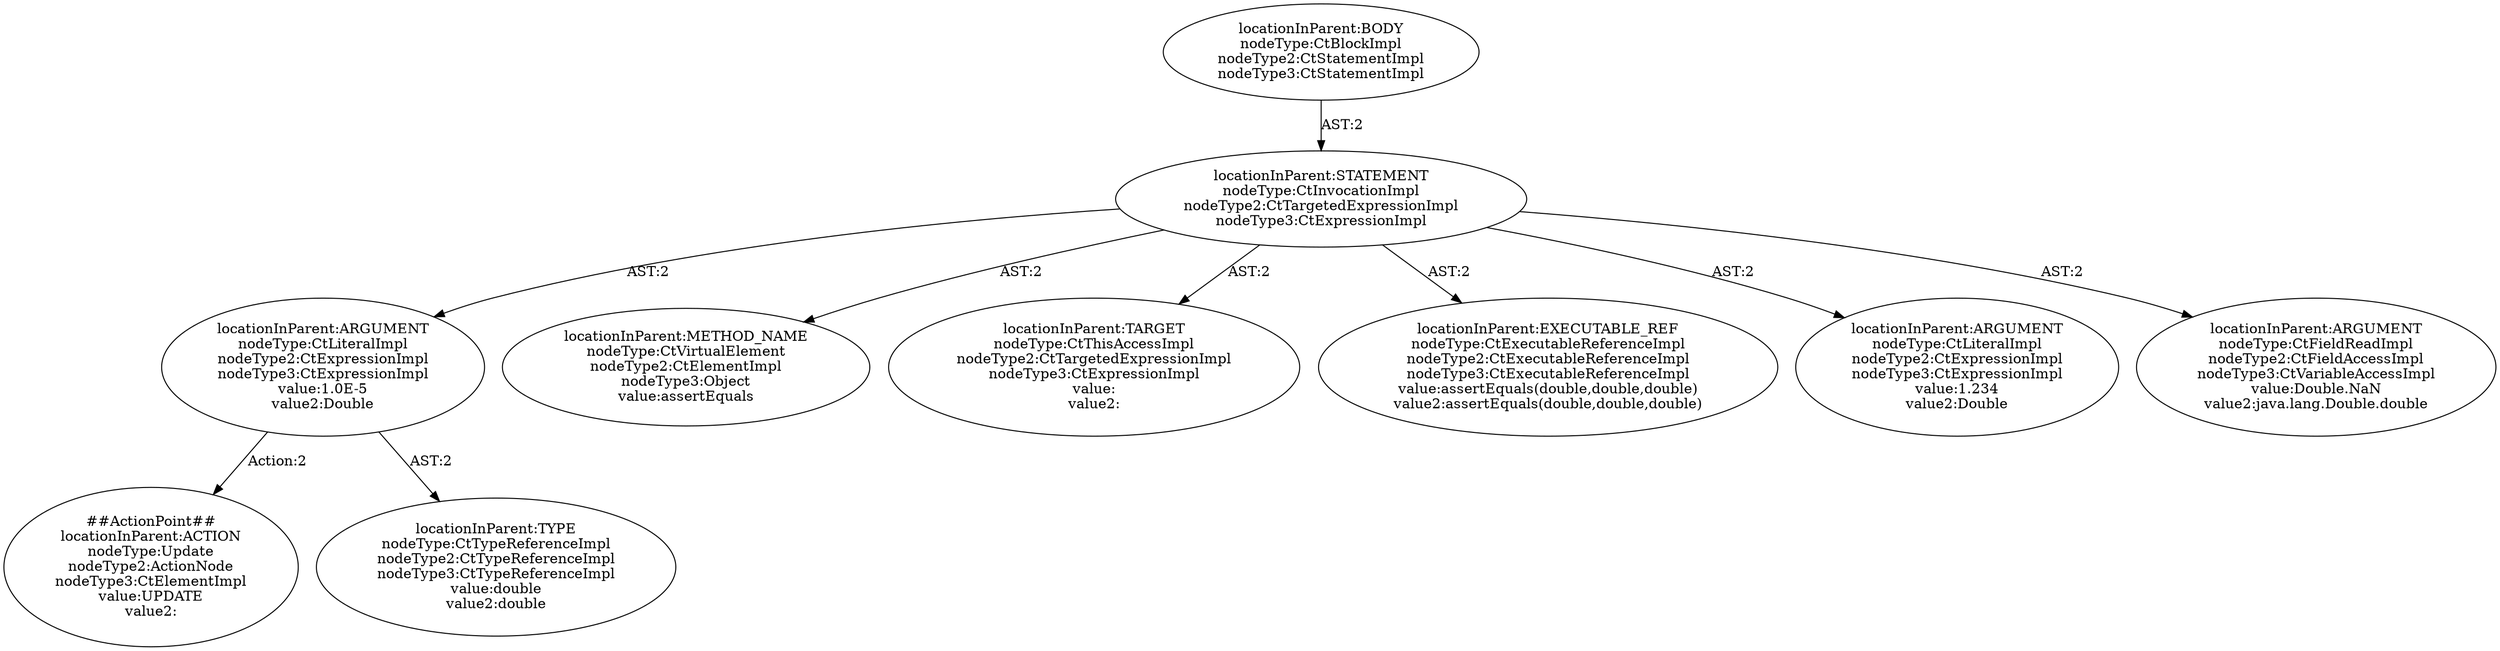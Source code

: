 digraph "Pattern" {
0 [label="##ActionPoint##
locationInParent:ACTION
nodeType:Update
nodeType2:ActionNode
nodeType3:CtElementImpl
value:UPDATE
value2:" shape=ellipse]
1 [label="locationInParent:ARGUMENT
nodeType:CtLiteralImpl
nodeType2:CtExpressionImpl
nodeType3:CtExpressionImpl
value:1.0E-5
value2:Double" shape=ellipse]
2 [label="locationInParent:STATEMENT
nodeType:CtInvocationImpl
nodeType2:CtTargetedExpressionImpl
nodeType3:CtExpressionImpl" shape=ellipse]
3 [label="locationInParent:BODY
nodeType:CtBlockImpl
nodeType2:CtStatementImpl
nodeType3:CtStatementImpl" shape=ellipse]
4 [label="locationInParent:METHOD_NAME
nodeType:CtVirtualElement
nodeType2:CtElementImpl
nodeType3:Object
value:assertEquals" shape=ellipse]
5 [label="locationInParent:TARGET
nodeType:CtThisAccessImpl
nodeType2:CtTargetedExpressionImpl
nodeType3:CtExpressionImpl
value:
value2:" shape=ellipse]
6 [label="locationInParent:EXECUTABLE_REF
nodeType:CtExecutableReferenceImpl
nodeType2:CtExecutableReferenceImpl
nodeType3:CtExecutableReferenceImpl
value:assertEquals(double,double,double)
value2:assertEquals(double,double,double)" shape=ellipse]
7 [label="locationInParent:ARGUMENT
nodeType:CtLiteralImpl
nodeType2:CtExpressionImpl
nodeType3:CtExpressionImpl
value:1.234
value2:Double" shape=ellipse]
8 [label="locationInParent:ARGUMENT
nodeType:CtFieldReadImpl
nodeType2:CtFieldAccessImpl
nodeType3:CtVariableAccessImpl
value:Double.NaN
value2:java.lang.Double.double" shape=ellipse]
9 [label="locationInParent:TYPE
nodeType:CtTypeReferenceImpl
nodeType2:CtTypeReferenceImpl
nodeType3:CtTypeReferenceImpl
value:double
value2:double" shape=ellipse]
1 -> 0 [label="Action:2"];
1 -> 9 [label="AST:2"];
2 -> 1 [label="AST:2"];
2 -> 4 [label="AST:2"];
2 -> 5 [label="AST:2"];
2 -> 6 [label="AST:2"];
2 -> 7 [label="AST:2"];
2 -> 8 [label="AST:2"];
3 -> 2 [label="AST:2"];
}